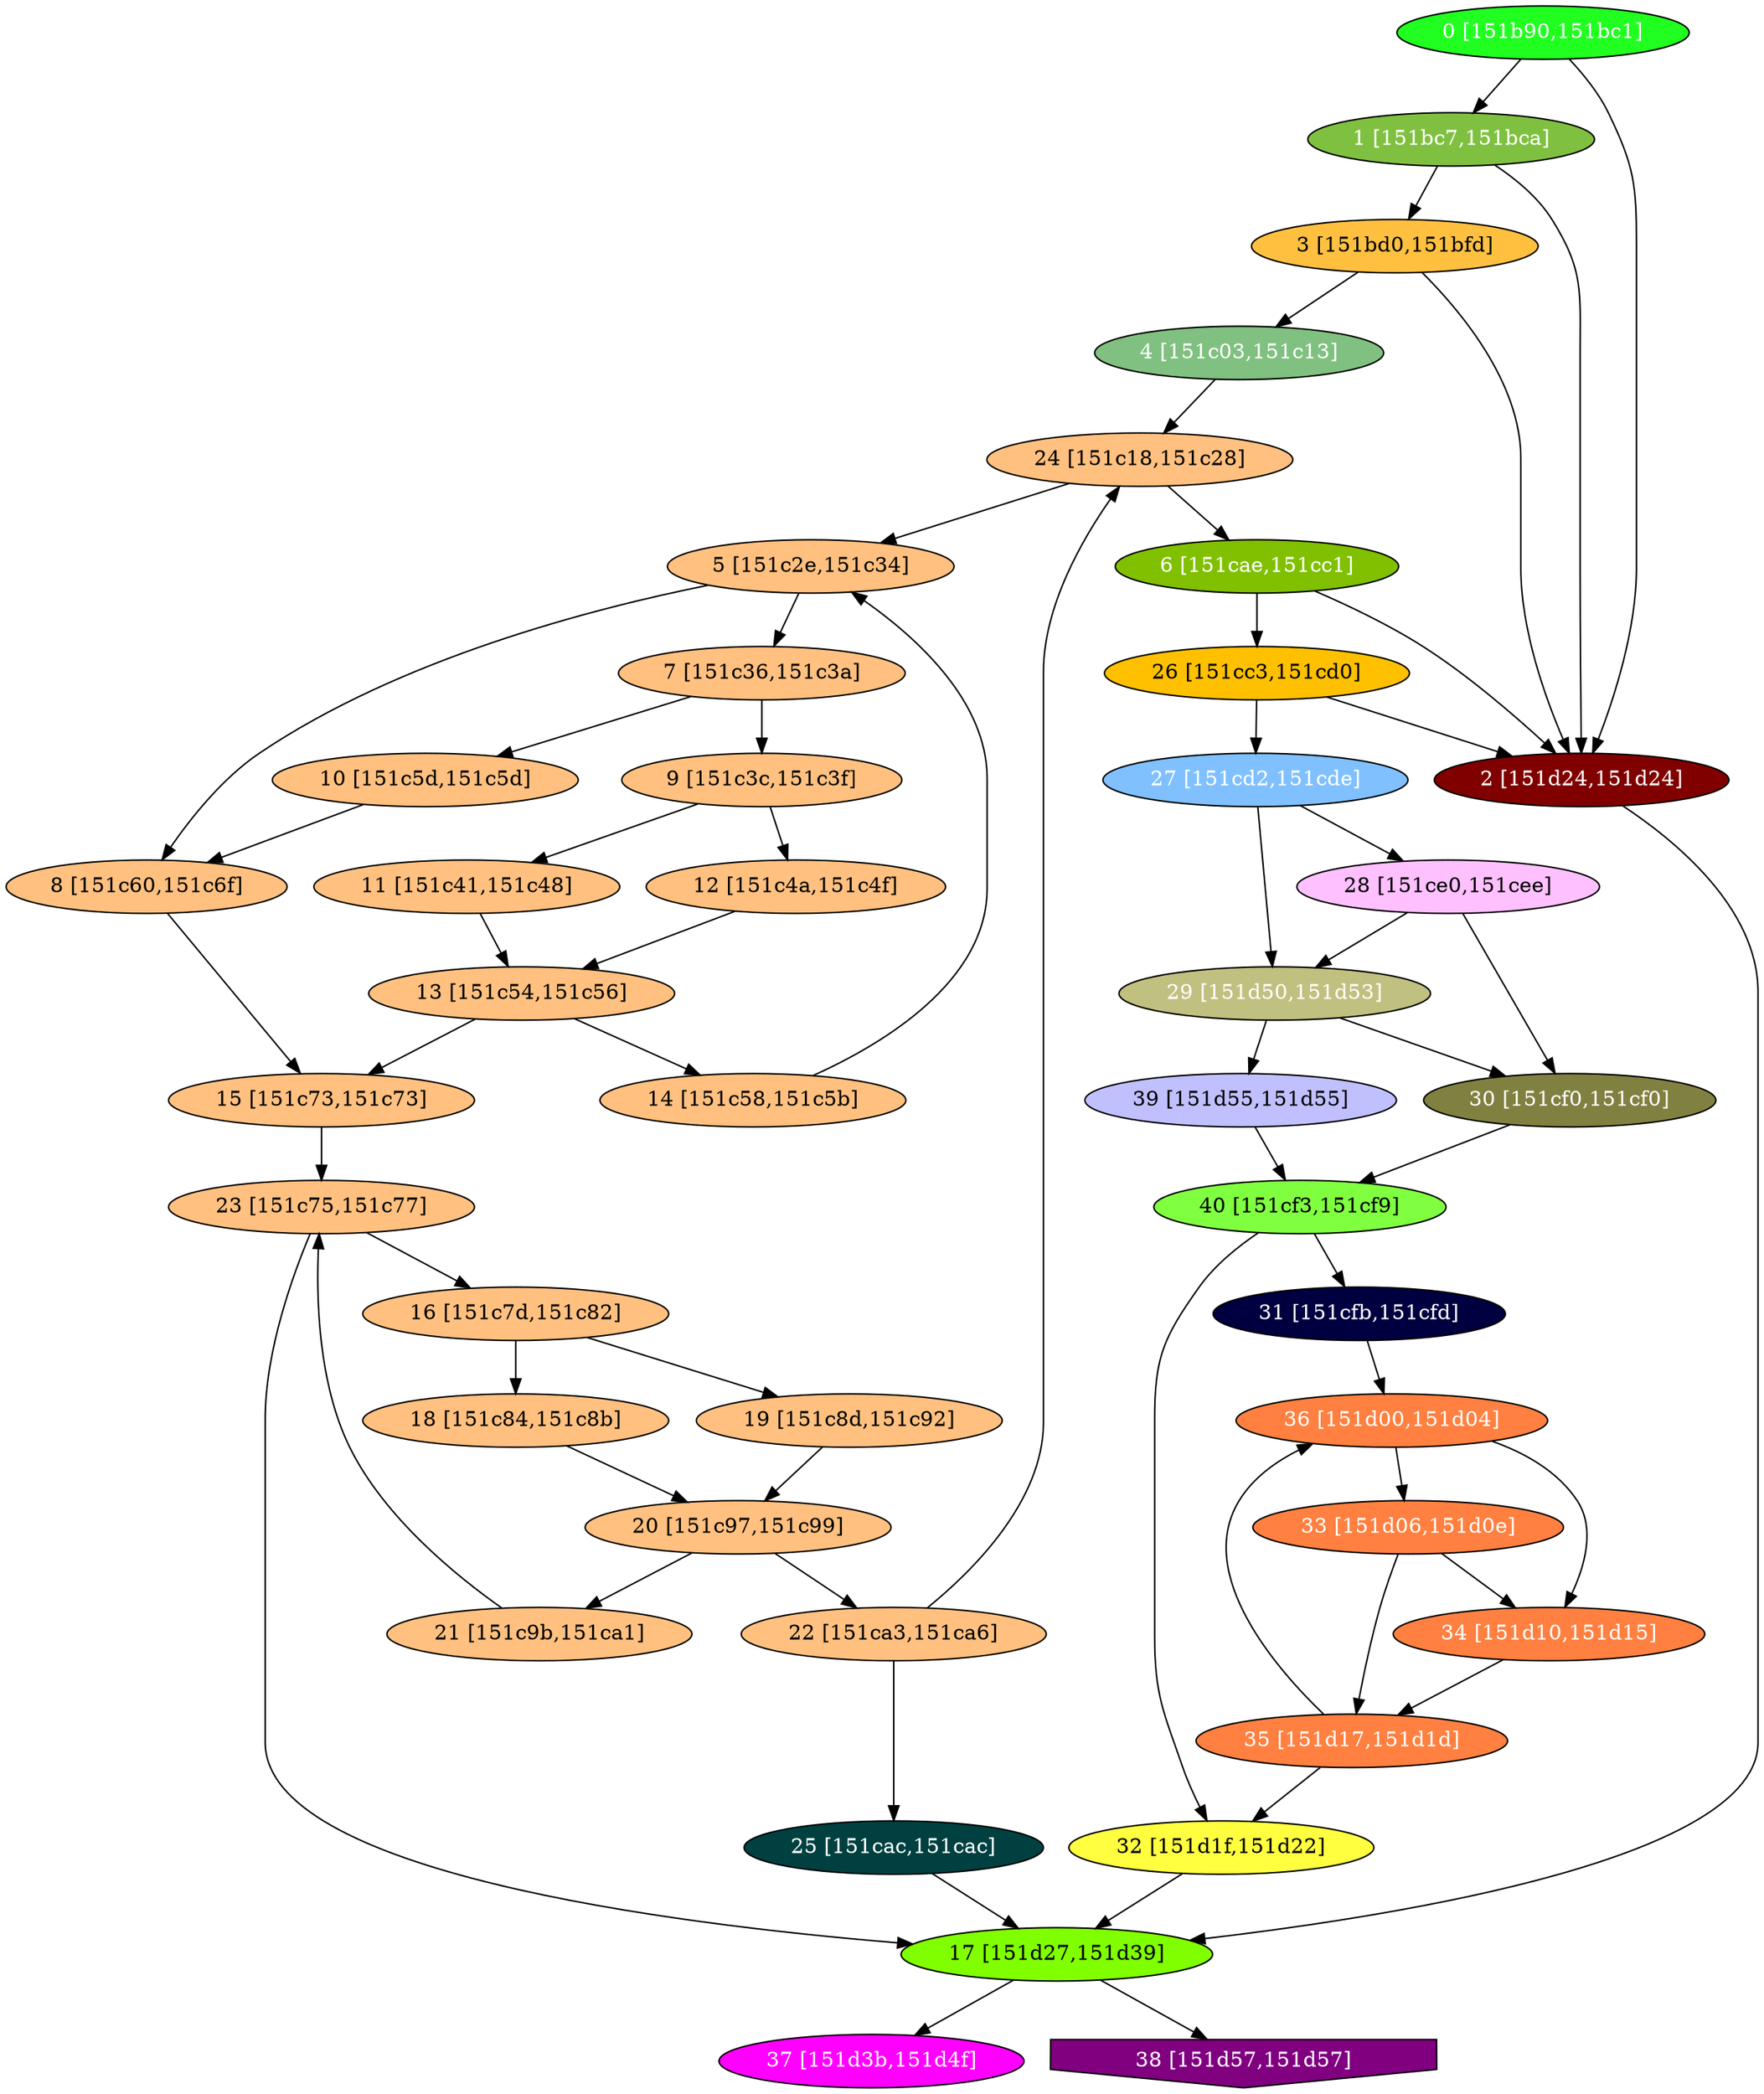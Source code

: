 diGraph libnss3{
	libnss3_0  [style=filled fillcolor="#20FF20" fontcolor="#ffffff" shape=oval label="0 [151b90,151bc1]"]
	libnss3_1  [style=filled fillcolor="#80C040" fontcolor="#ffffff" shape=oval label="1 [151bc7,151bca]"]
	libnss3_2  [style=filled fillcolor="#800000" fontcolor="#ffffff" shape=oval label="2 [151d24,151d24]"]
	libnss3_3  [style=filled fillcolor="#FFC040" fontcolor="#000000" shape=oval label="3 [151bd0,151bfd]"]
	libnss3_4  [style=filled fillcolor="#80C080" fontcolor="#ffffff" shape=oval label="4 [151c03,151c13]"]
	libnss3_5  [style=filled fillcolor="#FFC080" fontcolor="#000000" shape=oval label="5 [151c2e,151c34]"]
	libnss3_6  [style=filled fillcolor="#80C000" fontcolor="#ffffff" shape=oval label="6 [151cae,151cc1]"]
	libnss3_7  [style=filled fillcolor="#FFC080" fontcolor="#000000" shape=oval label="7 [151c36,151c3a]"]
	libnss3_8  [style=filled fillcolor="#FFC080" fontcolor="#000000" shape=oval label="8 [151c60,151c6f]"]
	libnss3_9  [style=filled fillcolor="#FFC080" fontcolor="#000000" shape=oval label="9 [151c3c,151c3f]"]
	libnss3_a  [style=filled fillcolor="#FFC080" fontcolor="#000000" shape=oval label="10 [151c5d,151c5d]"]
	libnss3_b  [style=filled fillcolor="#FFC080" fontcolor="#000000" shape=oval label="11 [151c41,151c48]"]
	libnss3_c  [style=filled fillcolor="#FFC080" fontcolor="#000000" shape=oval label="12 [151c4a,151c4f]"]
	libnss3_d  [style=filled fillcolor="#FFC080" fontcolor="#000000" shape=oval label="13 [151c54,151c56]"]
	libnss3_e  [style=filled fillcolor="#FFC080" fontcolor="#000000" shape=oval label="14 [151c58,151c5b]"]
	libnss3_f  [style=filled fillcolor="#FFC080" fontcolor="#000000" shape=oval label="15 [151c73,151c73]"]
	libnss3_10  [style=filled fillcolor="#FFC080" fontcolor="#000000" shape=oval label="16 [151c7d,151c82]"]
	libnss3_11  [style=filled fillcolor="#80FF00" fontcolor="#000000" shape=oval label="17 [151d27,151d39]"]
	libnss3_12  [style=filled fillcolor="#FFC080" fontcolor="#000000" shape=oval label="18 [151c84,151c8b]"]
	libnss3_13  [style=filled fillcolor="#FFC080" fontcolor="#000000" shape=oval label="19 [151c8d,151c92]"]
	libnss3_14  [style=filled fillcolor="#FFC080" fontcolor="#000000" shape=oval label="20 [151c97,151c99]"]
	libnss3_15  [style=filled fillcolor="#FFC080" fontcolor="#000000" shape=oval label="21 [151c9b,151ca1]"]
	libnss3_16  [style=filled fillcolor="#FFC080" fontcolor="#000000" shape=oval label="22 [151ca3,151ca6]"]
	libnss3_17  [style=filled fillcolor="#FFC080" fontcolor="#000000" shape=oval label="23 [151c75,151c77]"]
	libnss3_18  [style=filled fillcolor="#FFC080" fontcolor="#000000" shape=oval label="24 [151c18,151c28]"]
	libnss3_19  [style=filled fillcolor="#004040" fontcolor="#ffffff" shape=oval label="25 [151cac,151cac]"]
	libnss3_1a  [style=filled fillcolor="#FFC000" fontcolor="#000000" shape=oval label="26 [151cc3,151cd0]"]
	libnss3_1b  [style=filled fillcolor="#80C0FF" fontcolor="#ffffff" shape=oval label="27 [151cd2,151cde]"]
	libnss3_1c  [style=filled fillcolor="#FFC0FF" fontcolor="#000000" shape=oval label="28 [151ce0,151cee]"]
	libnss3_1d  [style=filled fillcolor="#C0C080" fontcolor="#ffffff" shape=oval label="29 [151d50,151d53]"]
	libnss3_1e  [style=filled fillcolor="#808040" fontcolor="#ffffff" shape=oval label="30 [151cf0,151cf0]"]
	libnss3_1f  [style=filled fillcolor="#000040" fontcolor="#ffffff" shape=oval label="31 [151cfb,151cfd]"]
	libnss3_20  [style=filled fillcolor="#FFFF40" fontcolor="#000000" shape=oval label="32 [151d1f,151d22]"]
	libnss3_21  [style=filled fillcolor="#FF8040" fontcolor="#ffffff" shape=oval label="33 [151d06,151d0e]"]
	libnss3_22  [style=filled fillcolor="#FF8040" fontcolor="#ffffff" shape=oval label="34 [151d10,151d15]"]
	libnss3_23  [style=filled fillcolor="#FF8040" fontcolor="#ffffff" shape=oval label="35 [151d17,151d1d]"]
	libnss3_24  [style=filled fillcolor="#FF8040" fontcolor="#ffffff" shape=oval label="36 [151d00,151d04]"]
	libnss3_25  [style=filled fillcolor="#FF00FF" fontcolor="#ffffff" shape=oval label="37 [151d3b,151d4f]"]
	libnss3_26  [style=filled fillcolor="#800080" fontcolor="#ffffff" shape=invhouse label="38 [151d57,151d57]"]
	libnss3_27  [style=filled fillcolor="#C0C0FF" fontcolor="#000000" shape=oval label="39 [151d55,151d55]"]
	libnss3_28  [style=filled fillcolor="#80FF40" fontcolor="#000000" shape=oval label="40 [151cf3,151cf9]"]

	libnss3_0 -> libnss3_1
	libnss3_0 -> libnss3_2
	libnss3_1 -> libnss3_2
	libnss3_1 -> libnss3_3
	libnss3_2 -> libnss3_11
	libnss3_3 -> libnss3_2
	libnss3_3 -> libnss3_4
	libnss3_4 -> libnss3_18
	libnss3_5 -> libnss3_7
	libnss3_5 -> libnss3_8
	libnss3_6 -> libnss3_2
	libnss3_6 -> libnss3_1a
	libnss3_7 -> libnss3_9
	libnss3_7 -> libnss3_a
	libnss3_8 -> libnss3_f
	libnss3_9 -> libnss3_b
	libnss3_9 -> libnss3_c
	libnss3_a -> libnss3_8
	libnss3_b -> libnss3_d
	libnss3_c -> libnss3_d
	libnss3_d -> libnss3_e
	libnss3_d -> libnss3_f
	libnss3_e -> libnss3_5
	libnss3_f -> libnss3_17
	libnss3_10 -> libnss3_12
	libnss3_10 -> libnss3_13
	libnss3_11 -> libnss3_25
	libnss3_11 -> libnss3_26
	libnss3_12 -> libnss3_14
	libnss3_13 -> libnss3_14
	libnss3_14 -> libnss3_15
	libnss3_14 -> libnss3_16
	libnss3_15 -> libnss3_17
	libnss3_16 -> libnss3_18
	libnss3_16 -> libnss3_19
	libnss3_17 -> libnss3_10
	libnss3_17 -> libnss3_11
	libnss3_18 -> libnss3_5
	libnss3_18 -> libnss3_6
	libnss3_19 -> libnss3_11
	libnss3_1a -> libnss3_2
	libnss3_1a -> libnss3_1b
	libnss3_1b -> libnss3_1c
	libnss3_1b -> libnss3_1d
	libnss3_1c -> libnss3_1d
	libnss3_1c -> libnss3_1e
	libnss3_1d -> libnss3_1e
	libnss3_1d -> libnss3_27
	libnss3_1e -> libnss3_28
	libnss3_1f -> libnss3_24
	libnss3_20 -> libnss3_11
	libnss3_21 -> libnss3_22
	libnss3_21 -> libnss3_23
	libnss3_22 -> libnss3_23
	libnss3_23 -> libnss3_20
	libnss3_23 -> libnss3_24
	libnss3_24 -> libnss3_21
	libnss3_24 -> libnss3_22
	libnss3_27 -> libnss3_28
	libnss3_28 -> libnss3_1f
	libnss3_28 -> libnss3_20
}